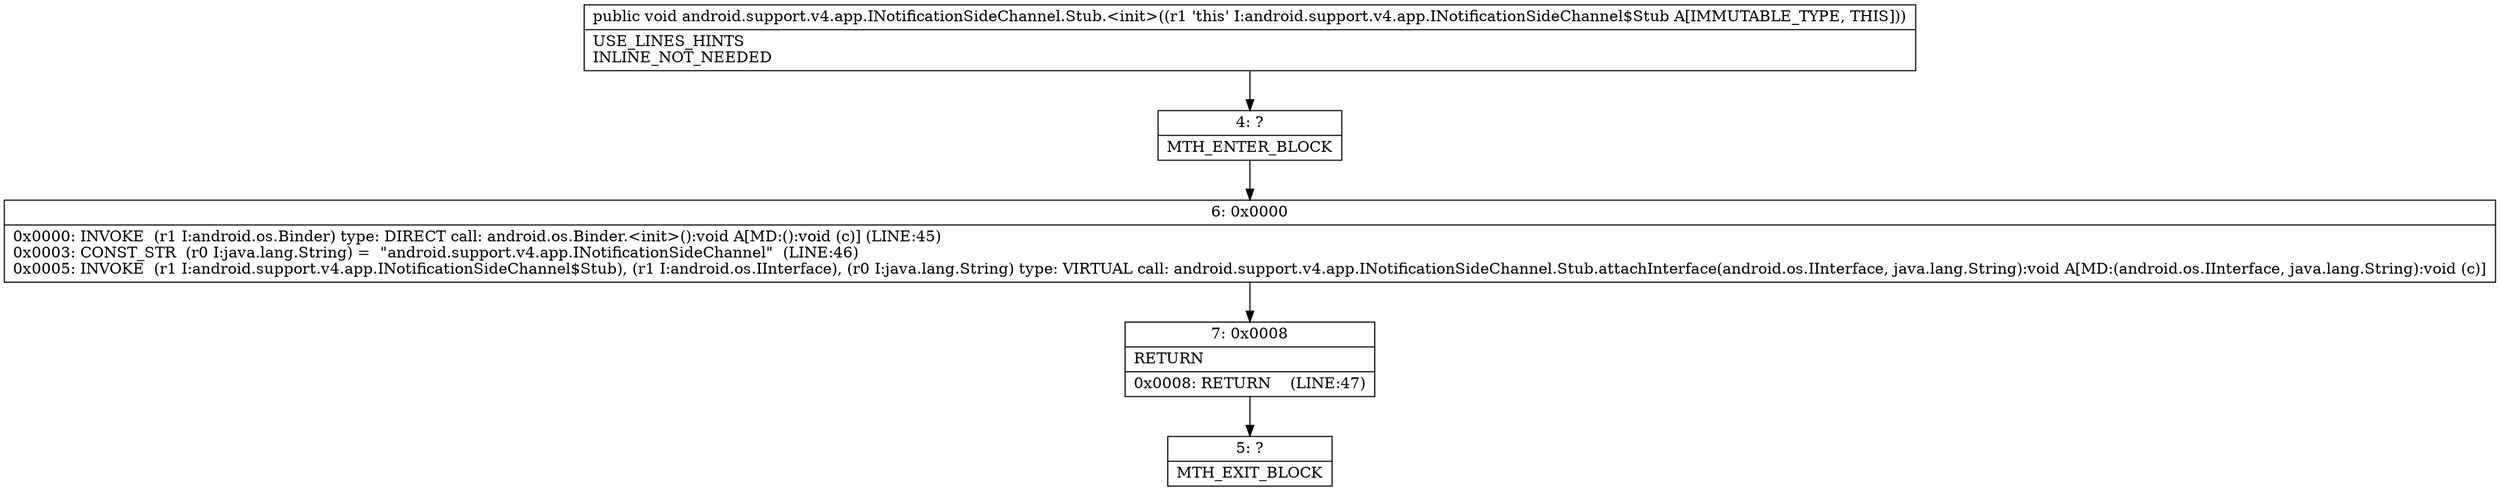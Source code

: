 digraph "CFG forandroid.support.v4.app.INotificationSideChannel.Stub.\<init\>()V" {
Node_4 [shape=record,label="{4\:\ ?|MTH_ENTER_BLOCK\l}"];
Node_6 [shape=record,label="{6\:\ 0x0000|0x0000: INVOKE  (r1 I:android.os.Binder) type: DIRECT call: android.os.Binder.\<init\>():void A[MD:():void (c)] (LINE:45)\l0x0003: CONST_STR  (r0 I:java.lang.String) =  \"android.support.v4.app.INotificationSideChannel\"  (LINE:46)\l0x0005: INVOKE  (r1 I:android.support.v4.app.INotificationSideChannel$Stub), (r1 I:android.os.IInterface), (r0 I:java.lang.String) type: VIRTUAL call: android.support.v4.app.INotificationSideChannel.Stub.attachInterface(android.os.IInterface, java.lang.String):void A[MD:(android.os.IInterface, java.lang.String):void (c)]\l}"];
Node_7 [shape=record,label="{7\:\ 0x0008|RETURN\l|0x0008: RETURN    (LINE:47)\l}"];
Node_5 [shape=record,label="{5\:\ ?|MTH_EXIT_BLOCK\l}"];
MethodNode[shape=record,label="{public void android.support.v4.app.INotificationSideChannel.Stub.\<init\>((r1 'this' I:android.support.v4.app.INotificationSideChannel$Stub A[IMMUTABLE_TYPE, THIS]))  | USE_LINES_HINTS\lINLINE_NOT_NEEDED\l}"];
MethodNode -> Node_4;Node_4 -> Node_6;
Node_6 -> Node_7;
Node_7 -> Node_5;
}

